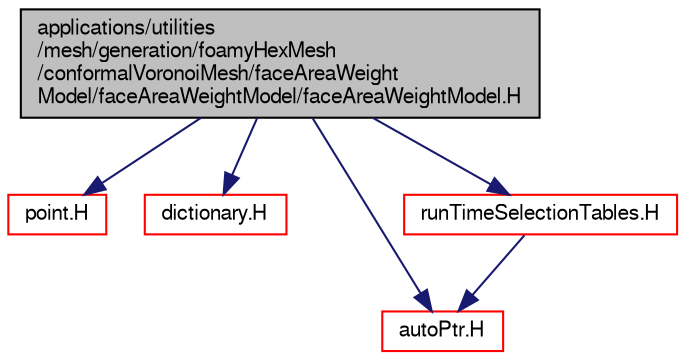 digraph "applications/utilities/mesh/generation/foamyHexMesh/conformalVoronoiMesh/faceAreaWeightModel/faceAreaWeightModel/faceAreaWeightModel.H"
{
  bgcolor="transparent";
  edge [fontname="FreeSans",fontsize="10",labelfontname="FreeSans",labelfontsize="10"];
  node [fontname="FreeSans",fontsize="10",shape=record];
  Node0 [label="applications/utilities\l/mesh/generation/foamyHexMesh\l/conformalVoronoiMesh/faceAreaWeight\lModel/faceAreaWeightModel/faceAreaWeightModel.H",height=0.2,width=0.4,color="black", fillcolor="grey75", style="filled", fontcolor="black"];
  Node0 -> Node1 [color="midnightblue",fontsize="10",style="solid",fontname="FreeSans"];
  Node1 [label="point.H",height=0.2,width=0.4,color="red",URL="$a12059.html"];
  Node0 -> Node47 [color="midnightblue",fontsize="10",style="solid",fontname="FreeSans"];
  Node47 [label="dictionary.H",height=0.2,width=0.4,color="red",URL="$a08804.html"];
  Node0 -> Node54 [color="midnightblue",fontsize="10",style="solid",fontname="FreeSans"];
  Node54 [label="autoPtr.H",height=0.2,width=0.4,color="red",URL="$a11078.html"];
  Node0 -> Node68 [color="midnightblue",fontsize="10",style="solid",fontname="FreeSans"];
  Node68 [label="runTimeSelectionTables.H",height=0.2,width=0.4,color="red",URL="$a09266.html",tooltip="Macros to ease declaration of run-time selection tables. "];
  Node68 -> Node54 [color="midnightblue",fontsize="10",style="solid",fontname="FreeSans"];
}
